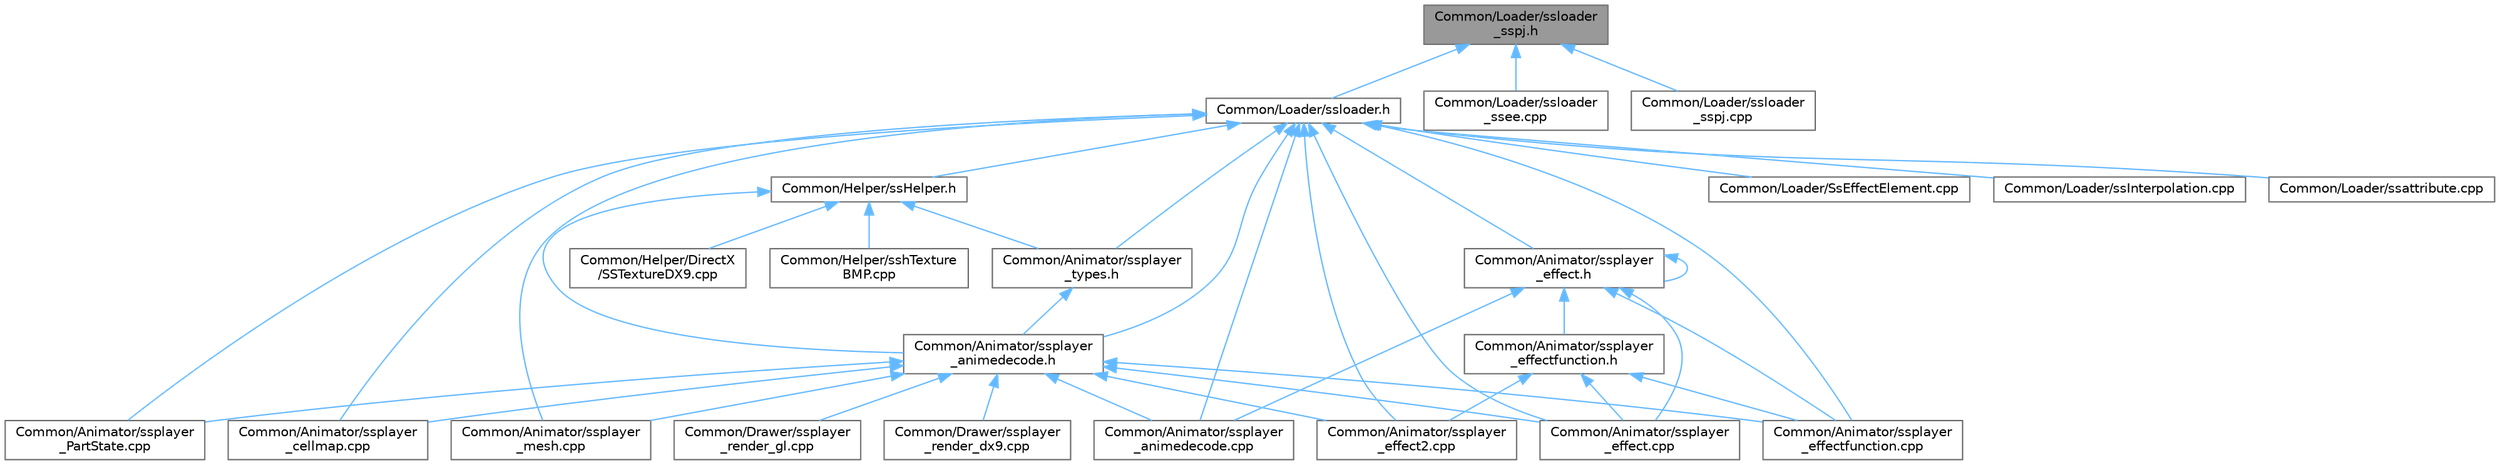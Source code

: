 digraph "Common/Loader/ssloader_sspj.h"
{
 // LATEX_PDF_SIZE
  bgcolor="transparent";
  edge [fontname=Helvetica,fontsize=10,labelfontname=Helvetica,labelfontsize=10];
  node [fontname=Helvetica,fontsize=10,shape=box,height=0.2,width=0.4];
  Node1 [id="Node000001",label="Common/Loader/ssloader\l_sspj.h",height=0.2,width=0.4,color="gray40", fillcolor="grey60", style="filled", fontcolor="black",tooltip=" "];
  Node1 -> Node2 [id="edge1_Node000001_Node000002",dir="back",color="steelblue1",style="solid",tooltip=" "];
  Node2 [id="Node000002",label="Common/Loader/ssloader.h",height=0.2,width=0.4,color="grey40", fillcolor="white", style="filled",URL="$ssloader_8h.html",tooltip=" "];
  Node2 -> Node3 [id="edge2_Node000002_Node000003",dir="back",color="steelblue1",style="solid",tooltip=" "];
  Node3 [id="Node000003",label="Common/Animator/ssplayer\l_PartState.cpp",height=0.2,width=0.4,color="grey40", fillcolor="white", style="filled",URL="$ssplayer___part_state_8cpp.html",tooltip=" "];
  Node2 -> Node4 [id="edge3_Node000002_Node000004",dir="back",color="steelblue1",style="solid",tooltip=" "];
  Node4 [id="Node000004",label="Common/Animator/ssplayer\l_animedecode.cpp",height=0.2,width=0.4,color="grey40", fillcolor="white", style="filled",URL="$ssplayer__animedecode_8cpp.html",tooltip=" "];
  Node2 -> Node5 [id="edge4_Node000002_Node000005",dir="back",color="steelblue1",style="solid",tooltip=" "];
  Node5 [id="Node000005",label="Common/Animator/ssplayer\l_animedecode.h",height=0.2,width=0.4,color="grey40", fillcolor="white", style="filled",URL="$ssplayer__animedecode_8h.html",tooltip=" "];
  Node5 -> Node3 [id="edge5_Node000005_Node000003",dir="back",color="steelblue1",style="solid",tooltip=" "];
  Node5 -> Node4 [id="edge6_Node000005_Node000004",dir="back",color="steelblue1",style="solid",tooltip=" "];
  Node5 -> Node6 [id="edge7_Node000005_Node000006",dir="back",color="steelblue1",style="solid",tooltip=" "];
  Node6 [id="Node000006",label="Common/Animator/ssplayer\l_cellmap.cpp",height=0.2,width=0.4,color="grey40", fillcolor="white", style="filled",URL="$ssplayer__cellmap_8cpp.html",tooltip=" "];
  Node5 -> Node7 [id="edge8_Node000005_Node000007",dir="back",color="steelblue1",style="solid",tooltip=" "];
  Node7 [id="Node000007",label="Common/Animator/ssplayer\l_effect.cpp",height=0.2,width=0.4,color="grey40", fillcolor="white", style="filled",URL="$ssplayer__effect_8cpp.html",tooltip=" "];
  Node5 -> Node8 [id="edge9_Node000005_Node000008",dir="back",color="steelblue1",style="solid",tooltip=" "];
  Node8 [id="Node000008",label="Common/Animator/ssplayer\l_effect2.cpp",height=0.2,width=0.4,color="grey40", fillcolor="white", style="filled",URL="$ssplayer__effect2_8cpp.html",tooltip=" "];
  Node5 -> Node9 [id="edge10_Node000005_Node000009",dir="back",color="steelblue1",style="solid",tooltip=" "];
  Node9 [id="Node000009",label="Common/Animator/ssplayer\l_effectfunction.cpp",height=0.2,width=0.4,color="grey40", fillcolor="white", style="filled",URL="$ssplayer__effectfunction_8cpp.html",tooltip=" "];
  Node5 -> Node10 [id="edge11_Node000005_Node000010",dir="back",color="steelblue1",style="solid",tooltip=" "];
  Node10 [id="Node000010",label="Common/Animator/ssplayer\l_mesh.cpp",height=0.2,width=0.4,color="grey40", fillcolor="white", style="filled",URL="$ssplayer__mesh_8cpp.html",tooltip=" "];
  Node5 -> Node11 [id="edge12_Node000005_Node000011",dir="back",color="steelblue1",style="solid",tooltip=" "];
  Node11 [id="Node000011",label="Common/Drawer/ssplayer\l_render_dx9.cpp",height=0.2,width=0.4,color="grey40", fillcolor="white", style="filled",URL="$ssplayer__render__dx9_8cpp.html",tooltip=" "];
  Node5 -> Node12 [id="edge13_Node000005_Node000012",dir="back",color="steelblue1",style="solid",tooltip=" "];
  Node12 [id="Node000012",label="Common/Drawer/ssplayer\l_render_gl.cpp",height=0.2,width=0.4,color="grey40", fillcolor="white", style="filled",URL="$ssplayer__render__gl_8cpp.html",tooltip=" "];
  Node2 -> Node6 [id="edge14_Node000002_Node000006",dir="back",color="steelblue1",style="solid",tooltip=" "];
  Node2 -> Node7 [id="edge15_Node000002_Node000007",dir="back",color="steelblue1",style="solid",tooltip=" "];
  Node2 -> Node13 [id="edge16_Node000002_Node000013",dir="back",color="steelblue1",style="solid",tooltip=" "];
  Node13 [id="Node000013",label="Common/Animator/ssplayer\l_effect.h",height=0.2,width=0.4,color="grey40", fillcolor="white", style="filled",URL="$ssplayer__effect_8h.html",tooltip=" "];
  Node13 -> Node4 [id="edge17_Node000013_Node000004",dir="back",color="steelblue1",style="solid",tooltip=" "];
  Node13 -> Node7 [id="edge18_Node000013_Node000007",dir="back",color="steelblue1",style="solid",tooltip=" "];
  Node13 -> Node13 [id="edge19_Node000013_Node000013",dir="back",color="steelblue1",style="solid",tooltip=" "];
  Node13 -> Node9 [id="edge20_Node000013_Node000009",dir="back",color="steelblue1",style="solid",tooltip=" "];
  Node13 -> Node14 [id="edge21_Node000013_Node000014",dir="back",color="steelblue1",style="solid",tooltip=" "];
  Node14 [id="Node000014",label="Common/Animator/ssplayer\l_effectfunction.h",height=0.2,width=0.4,color="grey40", fillcolor="white", style="filled",URL="$ssplayer__effectfunction_8h.html",tooltip=" "];
  Node14 -> Node7 [id="edge22_Node000014_Node000007",dir="back",color="steelblue1",style="solid",tooltip=" "];
  Node14 -> Node8 [id="edge23_Node000014_Node000008",dir="back",color="steelblue1",style="solid",tooltip=" "];
  Node14 -> Node9 [id="edge24_Node000014_Node000009",dir="back",color="steelblue1",style="solid",tooltip=" "];
  Node2 -> Node8 [id="edge25_Node000002_Node000008",dir="back",color="steelblue1",style="solid",tooltip=" "];
  Node2 -> Node9 [id="edge26_Node000002_Node000009",dir="back",color="steelblue1",style="solid",tooltip=" "];
  Node2 -> Node10 [id="edge27_Node000002_Node000010",dir="back",color="steelblue1",style="solid",tooltip=" "];
  Node2 -> Node15 [id="edge28_Node000002_Node000015",dir="back",color="steelblue1",style="solid",tooltip=" "];
  Node15 [id="Node000015",label="Common/Animator/ssplayer\l_types.h",height=0.2,width=0.4,color="grey40", fillcolor="white", style="filled",URL="$ssplayer__types_8h.html",tooltip=" "];
  Node15 -> Node5 [id="edge29_Node000015_Node000005",dir="back",color="steelblue1",style="solid",tooltip=" "];
  Node2 -> Node16 [id="edge30_Node000002_Node000016",dir="back",color="steelblue1",style="solid",tooltip=" "];
  Node16 [id="Node000016",label="Common/Helper/ssHelper.h",height=0.2,width=0.4,color="grey40", fillcolor="white", style="filled",URL="$ss_helper_8h.html",tooltip=" "];
  Node16 -> Node5 [id="edge31_Node000016_Node000005",dir="back",color="steelblue1",style="solid",tooltip=" "];
  Node16 -> Node15 [id="edge32_Node000016_Node000015",dir="back",color="steelblue1",style="solid",tooltip=" "];
  Node16 -> Node17 [id="edge33_Node000016_Node000017",dir="back",color="steelblue1",style="solid",tooltip=" "];
  Node17 [id="Node000017",label="Common/Helper/DirectX\l/SSTextureDX9.cpp",height=0.2,width=0.4,color="grey40", fillcolor="white", style="filled",URL="$_s_s_texture_d_x9_8cpp.html",tooltip=" "];
  Node16 -> Node18 [id="edge34_Node000016_Node000018",dir="back",color="steelblue1",style="solid",tooltip=" "];
  Node18 [id="Node000018",label="Common/Helper/sshTexture\lBMP.cpp",height=0.2,width=0.4,color="grey40", fillcolor="white", style="filled",URL="$ssh_texture_b_m_p_8cpp.html",tooltip=" "];
  Node2 -> Node19 [id="edge35_Node000002_Node000019",dir="back",color="steelblue1",style="solid",tooltip=" "];
  Node19 [id="Node000019",label="Common/Loader/SsEffectElement.cpp",height=0.2,width=0.4,color="grey40", fillcolor="white", style="filled",URL="$_ss_effect_element_8cpp.html",tooltip=" "];
  Node2 -> Node20 [id="edge36_Node000002_Node000020",dir="back",color="steelblue1",style="solid",tooltip=" "];
  Node20 [id="Node000020",label="Common/Loader/ssInterpolation.cpp",height=0.2,width=0.4,color="grey40", fillcolor="white", style="filled",URL="$ss_interpolation_8cpp.html",tooltip=" "];
  Node2 -> Node21 [id="edge37_Node000002_Node000021",dir="back",color="steelblue1",style="solid",tooltip=" "];
  Node21 [id="Node000021",label="Common/Loader/ssattribute.cpp",height=0.2,width=0.4,color="grey40", fillcolor="white", style="filled",URL="$ssattribute_8cpp.html",tooltip=" "];
  Node1 -> Node22 [id="edge38_Node000001_Node000022",dir="back",color="steelblue1",style="solid",tooltip=" "];
  Node22 [id="Node000022",label="Common/Loader/ssloader\l_ssee.cpp",height=0.2,width=0.4,color="grey40", fillcolor="white", style="filled",URL="$ssloader__ssee_8cpp.html",tooltip=" "];
  Node1 -> Node23 [id="edge39_Node000001_Node000023",dir="back",color="steelblue1",style="solid",tooltip=" "];
  Node23 [id="Node000023",label="Common/Loader/ssloader\l_sspj.cpp",height=0.2,width=0.4,color="grey40", fillcolor="white", style="filled",URL="$ssloader__sspj_8cpp.html",tooltip=" "];
}
